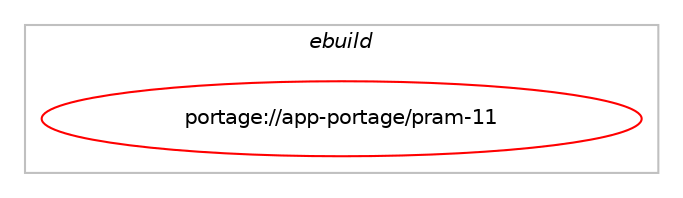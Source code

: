 digraph prolog {

# *************
# Graph options
# *************

newrank=true;
concentrate=true;
compound=true;
graph [rankdir=LR,fontname=Helvetica,fontsize=10,ranksep=1.5];#, ranksep=2.5, nodesep=0.2];
edge  [arrowhead=vee];
node  [fontname=Helvetica,fontsize=10];

# **********
# The ebuild
# **********

subgraph cluster_leftcol {
color=gray;
label=<<i>ebuild</i>>;
id [label="portage://app-portage/pram-11", color=red, width=4, href="../app-portage/pram-11.svg"];
}

# ****************
# The dependencies
# ****************

subgraph cluster_midcol {
color=gray;
label=<<i>dependencies</i>>;
subgraph cluster_compile {
fillcolor="#eeeeee";
style=filled;
label=<<i>compile</i>>;
# *** BEGIN UNKNOWN DEPENDENCY TYPE (TODO) ***
# id -> equal(use_conditional_group(positive,test,portage://app-portage/pram-11,[package_dependency(portage://app-portage/pram-11,install,no,dev-vcs,git,none,[,,],[],[]),package_dependency(portage://app-portage/pram-11,install,no,net-misc,wget,none,[,,],[],[use(enable(ssl),none)]),package_dependency(portage://app-portage/pram-11,install,no,virtual,editor,none,[,,],[],[]),package_dependency(portage://app-portage/pram-11,install,weak,dev-perl,Gentoo-App-Pram,none,[,,],[],[]),package_dependency(portage://app-portage/pram-11,install,no,app-crypt,gnupg,none,[,,],[],[]),package_dependency(portage://app-portage/pram-11,install,no,dev-vcs,git,greaterequal,[2.45.0,,,2.45.0],[],[]),package_dependency(portage://app-portage/pram-11,install,no,sys-apps,diffutils,none,[,,],[],[])]))
# *** END UNKNOWN DEPENDENCY TYPE (TODO) ***

}
subgraph cluster_compileandrun {
fillcolor="#eeeeee";
style=filled;
label=<<i>compile and run</i>>;
}
subgraph cluster_run {
fillcolor="#eeeeee";
style=filled;
label=<<i>run</i>>;
# *** BEGIN UNKNOWN DEPENDENCY TYPE (TODO) ***
# id -> equal(package_dependency(portage://app-portage/pram-11,run,no,dev-vcs,git,none,[,,],[],[]))
# *** END UNKNOWN DEPENDENCY TYPE (TODO) ***

# *** BEGIN UNKNOWN DEPENDENCY TYPE (TODO) ***
# id -> equal(package_dependency(portage://app-portage/pram-11,run,no,net-misc,wget,none,[,,],[],[use(enable(ssl),none)]))
# *** END UNKNOWN DEPENDENCY TYPE (TODO) ***

# *** BEGIN UNKNOWN DEPENDENCY TYPE (TODO) ***
# id -> equal(package_dependency(portage://app-portage/pram-11,run,no,virtual,editor,none,[,,],[],[]))
# *** END UNKNOWN DEPENDENCY TYPE (TODO) ***

# *** BEGIN UNKNOWN DEPENDENCY TYPE (TODO) ***
# id -> equal(package_dependency(portage://app-portage/pram-11,run,weak,dev-perl,Gentoo-App-Pram,none,[,,],[],[]))
# *** END UNKNOWN DEPENDENCY TYPE (TODO) ***

}
}

# **************
# The candidates
# **************

subgraph cluster_choices {
rank=same;
color=gray;
label=<<i>candidates</i>>;

}

}
